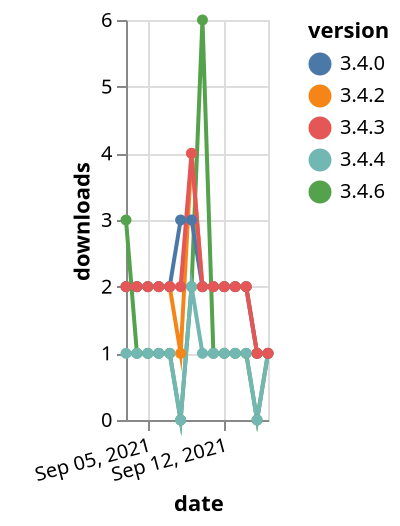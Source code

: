 {"$schema": "https://vega.github.io/schema/vega-lite/v5.json", "description": "A simple bar chart with embedded data.", "data": {"values": [{"date": "2021-09-03", "total": 395, "delta": 3, "version": "3.4.6"}, {"date": "2021-09-04", "total": 396, "delta": 1, "version": "3.4.6"}, {"date": "2021-09-05", "total": 397, "delta": 1, "version": "3.4.6"}, {"date": "2021-09-06", "total": 398, "delta": 1, "version": "3.4.6"}, {"date": "2021-09-07", "total": 399, "delta": 1, "version": "3.4.6"}, {"date": "2021-09-08", "total": 399, "delta": 0, "version": "3.4.6"}, {"date": "2021-09-09", "total": 401, "delta": 2, "version": "3.4.6"}, {"date": "2021-09-10", "total": 407, "delta": 6, "version": "3.4.6"}, {"date": "2021-09-11", "total": 408, "delta": 1, "version": "3.4.6"}, {"date": "2021-09-12", "total": 409, "delta": 1, "version": "3.4.6"}, {"date": "2021-09-13", "total": 410, "delta": 1, "version": "3.4.6"}, {"date": "2021-09-14", "total": 411, "delta": 1, "version": "3.4.6"}, {"date": "2021-09-15", "total": 411, "delta": 0, "version": "3.4.6"}, {"date": "2021-09-16", "total": 412, "delta": 1, "version": "3.4.6"}, {"date": "2021-09-03", "total": 2908, "delta": 2, "version": "3.4.2"}, {"date": "2021-09-04", "total": 2910, "delta": 2, "version": "3.4.2"}, {"date": "2021-09-05", "total": 2912, "delta": 2, "version": "3.4.2"}, {"date": "2021-09-06", "total": 2914, "delta": 2, "version": "3.4.2"}, {"date": "2021-09-07", "total": 2916, "delta": 2, "version": "3.4.2"}, {"date": "2021-09-08", "total": 2917, "delta": 1, "version": "3.4.2"}, {"date": "2021-09-09", "total": 2921, "delta": 4, "version": "3.4.2"}, {"date": "2021-09-10", "total": 2923, "delta": 2, "version": "3.4.2"}, {"date": "2021-09-11", "total": 2925, "delta": 2, "version": "3.4.2"}, {"date": "2021-09-12", "total": 2927, "delta": 2, "version": "3.4.2"}, {"date": "2021-09-13", "total": 2929, "delta": 2, "version": "3.4.2"}, {"date": "2021-09-14", "total": 2931, "delta": 2, "version": "3.4.2"}, {"date": "2021-09-15", "total": 2932, "delta": 1, "version": "3.4.2"}, {"date": "2021-09-16", "total": 2933, "delta": 1, "version": "3.4.2"}, {"date": "2021-09-03", "total": 224, "delta": 1, "version": "3.4.4"}, {"date": "2021-09-04", "total": 225, "delta": 1, "version": "3.4.4"}, {"date": "2021-09-05", "total": 226, "delta": 1, "version": "3.4.4"}, {"date": "2021-09-06", "total": 227, "delta": 1, "version": "3.4.4"}, {"date": "2021-09-07", "total": 228, "delta": 1, "version": "3.4.4"}, {"date": "2021-09-08", "total": 228, "delta": 0, "version": "3.4.4"}, {"date": "2021-09-09", "total": 230, "delta": 2, "version": "3.4.4"}, {"date": "2021-09-10", "total": 231, "delta": 1, "version": "3.4.4"}, {"date": "2021-09-11", "total": 232, "delta": 1, "version": "3.4.4"}, {"date": "2021-09-12", "total": 233, "delta": 1, "version": "3.4.4"}, {"date": "2021-09-13", "total": 234, "delta": 1, "version": "3.4.4"}, {"date": "2021-09-14", "total": 235, "delta": 1, "version": "3.4.4"}, {"date": "2021-09-15", "total": 235, "delta": 0, "version": "3.4.4"}, {"date": "2021-09-16", "total": 236, "delta": 1, "version": "3.4.4"}, {"date": "2021-09-03", "total": 2978, "delta": 2, "version": "3.4.0"}, {"date": "2021-09-04", "total": 2980, "delta": 2, "version": "3.4.0"}, {"date": "2021-09-05", "total": 2982, "delta": 2, "version": "3.4.0"}, {"date": "2021-09-06", "total": 2984, "delta": 2, "version": "3.4.0"}, {"date": "2021-09-07", "total": 2986, "delta": 2, "version": "3.4.0"}, {"date": "2021-09-08", "total": 2989, "delta": 3, "version": "3.4.0"}, {"date": "2021-09-09", "total": 2992, "delta": 3, "version": "3.4.0"}, {"date": "2021-09-10", "total": 2994, "delta": 2, "version": "3.4.0"}, {"date": "2021-09-11", "total": 2996, "delta": 2, "version": "3.4.0"}, {"date": "2021-09-12", "total": 2998, "delta": 2, "version": "3.4.0"}, {"date": "2021-09-13", "total": 3000, "delta": 2, "version": "3.4.0"}, {"date": "2021-09-14", "total": 3002, "delta": 2, "version": "3.4.0"}, {"date": "2021-09-15", "total": 3003, "delta": 1, "version": "3.4.0"}, {"date": "2021-09-16", "total": 3004, "delta": 1, "version": "3.4.0"}, {"date": "2021-09-03", "total": 2370, "delta": 2, "version": "3.4.3"}, {"date": "2021-09-04", "total": 2372, "delta": 2, "version": "3.4.3"}, {"date": "2021-09-05", "total": 2374, "delta": 2, "version": "3.4.3"}, {"date": "2021-09-06", "total": 2376, "delta": 2, "version": "3.4.3"}, {"date": "2021-09-07", "total": 2378, "delta": 2, "version": "3.4.3"}, {"date": "2021-09-08", "total": 2380, "delta": 2, "version": "3.4.3"}, {"date": "2021-09-09", "total": 2384, "delta": 4, "version": "3.4.3"}, {"date": "2021-09-10", "total": 2386, "delta": 2, "version": "3.4.3"}, {"date": "2021-09-11", "total": 2388, "delta": 2, "version": "3.4.3"}, {"date": "2021-09-12", "total": 2390, "delta": 2, "version": "3.4.3"}, {"date": "2021-09-13", "total": 2392, "delta": 2, "version": "3.4.3"}, {"date": "2021-09-14", "total": 2394, "delta": 2, "version": "3.4.3"}, {"date": "2021-09-15", "total": 2395, "delta": 1, "version": "3.4.3"}, {"date": "2021-09-16", "total": 2396, "delta": 1, "version": "3.4.3"}]}, "width": "container", "mark": {"type": "line", "point": {"filled": true}}, "encoding": {"x": {"field": "date", "type": "temporal", "timeUnit": "yearmonthdate", "title": "date", "axis": {"labelAngle": -15}}, "y": {"field": "delta", "type": "quantitative", "title": "downloads"}, "color": {"field": "version", "type": "nominal"}, "tooltip": {"field": "delta"}}}